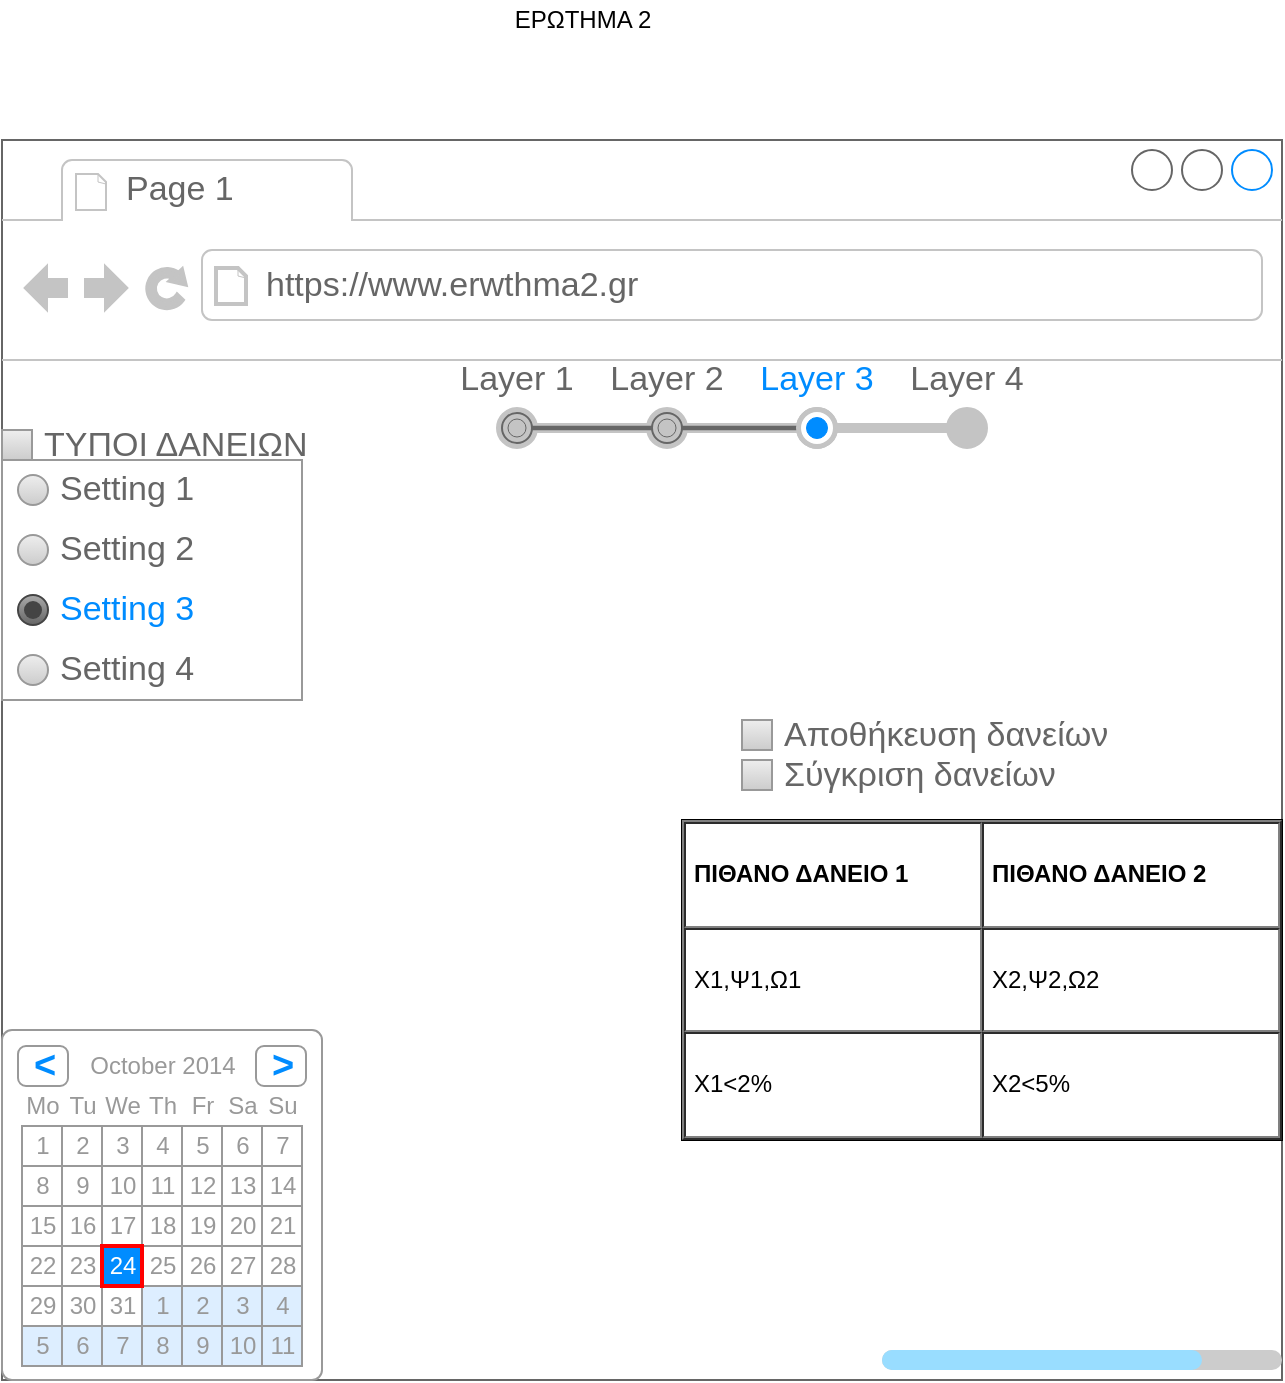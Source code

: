 <mxfile version="13.9.9" type="device"><diagram id="ZFHX9Sf89mii_00grvuQ" name="Page-1"><mxGraphModel dx="1422" dy="822" grid="1" gridSize="10" guides="1" tooltips="1" connect="1" arrows="1" fold="1" page="1" pageScale="1" pageWidth="827" pageHeight="1169" math="0" shadow="0"><root><mxCell id="0"/><mxCell id="1" parent="0"/><mxCell id="cUyATKxa28DiRk9lz5he-1" value="ΕΡΩΤΗΜΑ 2&lt;br&gt;" style="text;html=1;align=center;verticalAlign=middle;resizable=0;points=[];autosize=1;" vertex="1" parent="1"><mxGeometry x="400" y="70" width="80" height="20" as="geometry"/></mxCell><mxCell id="cUyATKxa28DiRk9lz5he-2" value="" style="strokeWidth=1;shadow=0;dashed=0;align=center;html=1;shape=mxgraph.mockup.containers.browserWindow;rSize=0;strokeColor=#666666;strokeColor2=#008cff;strokeColor3=#c4c4c4;mainText=,;recursiveResize=0;" vertex="1" parent="1"><mxGeometry x="150" y="140" width="640" height="620" as="geometry"/></mxCell><mxCell id="cUyATKxa28DiRk9lz5he-3" value="Page 1" style="strokeWidth=1;shadow=0;dashed=0;align=center;html=1;shape=mxgraph.mockup.containers.anchor;fontSize=17;fontColor=#666666;align=left;" vertex="1" parent="cUyATKxa28DiRk9lz5he-2"><mxGeometry x="60" y="12" width="110" height="26" as="geometry"/></mxCell><mxCell id="cUyATKxa28DiRk9lz5he-4" value="https://www.erwthma2.gr" style="strokeWidth=1;shadow=0;dashed=0;align=center;html=1;shape=mxgraph.mockup.containers.anchor;rSize=0;fontSize=17;fontColor=#666666;align=left;" vertex="1" parent="cUyATKxa28DiRk9lz5he-2"><mxGeometry x="130" y="60" width="250" height="26" as="geometry"/></mxCell><mxCell id="cUyATKxa28DiRk9lz5he-58" value="" style="strokeWidth=1;shadow=0;dashed=0;align=center;html=1;shape=mxgraph.mockup.forms.rrect;rSize=0;strokeColor=#999999;fillColor=#ffffff;recursiveResize=0;" vertex="1" parent="cUyATKxa28DiRk9lz5he-2"><mxGeometry y="160" width="150" height="120" as="geometry"/></mxCell><mxCell id="cUyATKxa28DiRk9lz5he-59" value="Setting 1" style="shape=ellipse;rSize=0;fillColor=#eeeeee;strokeColor=#999999;gradientColor=#cccccc;html=1;align=left;spacingLeft=4;fontSize=17;fontColor=#666666;labelPosition=right;" vertex="1" parent="cUyATKxa28DiRk9lz5he-58"><mxGeometry x="8" y="7.5" width="15" height="15" as="geometry"/></mxCell><mxCell id="cUyATKxa28DiRk9lz5he-60" value="Setting 2" style="shape=ellipse;rSize=0;fillColor=#eeeeee;strokeColor=#999999;gradientColor=#cccccc;html=1;align=left;spacingLeft=4;fontSize=17;fontColor=#666666;labelPosition=right;" vertex="1" parent="cUyATKxa28DiRk9lz5he-58"><mxGeometry x="8" y="37.5" width="15" height="15" as="geometry"/></mxCell><mxCell id="cUyATKxa28DiRk9lz5he-61" value="Setting 3" style="shape=ellipse;rSize=0;fillColor=#aaaaaa;strokeColor=#444444;gradientColor=#666666;html=1;align=left;spacingLeft=4;fontSize=17;fontColor=#008cff;labelPosition=right;" vertex="1" parent="cUyATKxa28DiRk9lz5he-58"><mxGeometry x="8" y="67.5" width="15" height="15" as="geometry"/></mxCell><mxCell id="cUyATKxa28DiRk9lz5he-62" value="" style="shape=ellipse;fillColor=#444444;strokeColor=none;html=1;" vertex="1" parent="cUyATKxa28DiRk9lz5he-61"><mxGeometry x="3" y="3" width="9" height="9" as="geometry"/></mxCell><mxCell id="cUyATKxa28DiRk9lz5he-63" value="Setting 4" style="shape=ellipse;rSize=0;fillColor=#eeeeee;strokeColor=#999999;gradientColor=#cccccc;html=1;align=left;spacingLeft=4;fontSize=17;fontColor=#666666;labelPosition=right;" vertex="1" parent="cUyATKxa28DiRk9lz5he-58"><mxGeometry x="8" y="97.5" width="15" height="15" as="geometry"/></mxCell><mxCell id="cUyATKxa28DiRk9lz5he-64" value="ΤΥΠΟΙ ΔΑΝΕΙΩΝ" style="strokeWidth=1;shadow=0;dashed=0;align=center;html=1;shape=mxgraph.mockup.forms.rrect;rSize=0;fillColor=#eeeeee;strokeColor=#999999;gradientColor=#cccccc;align=left;spacingLeft=4;fontSize=17;fontColor=#666666;labelPosition=right;" vertex="1" parent="cUyATKxa28DiRk9lz5he-2"><mxGeometry y="145" width="15" height="15" as="geometry"/></mxCell><mxCell id="cUyATKxa28DiRk9lz5he-5" value="" style="strokeWidth=1;shadow=0;dashed=0;align=center;html=1;shape=mxgraph.mockup.forms.rrect;rSize=5;strokeColor=#999999;fillColor=#ffffff;" vertex="1" parent="cUyATKxa28DiRk9lz5he-2"><mxGeometry y="445" width="160" height="175" as="geometry"/></mxCell><mxCell id="cUyATKxa28DiRk9lz5he-6" value="October 2014" style="strokeWidth=1;shadow=0;dashed=0;align=center;html=1;shape=mxgraph.mockup.forms.anchor;fontColor=#999999;" vertex="1" parent="cUyATKxa28DiRk9lz5he-5"><mxGeometry x="30" y="8" width="100" height="20" as="geometry"/></mxCell><mxCell id="cUyATKxa28DiRk9lz5he-7" value="&lt;" style="strokeWidth=1;shadow=0;dashed=0;align=center;html=1;shape=mxgraph.mockup.forms.rrect;rSize=4;strokeColor=#999999;fontColor=#008cff;fontSize=19;fontStyle=1;" vertex="1" parent="cUyATKxa28DiRk9lz5he-5"><mxGeometry x="8" y="8" width="25" height="20" as="geometry"/></mxCell><mxCell id="cUyATKxa28DiRk9lz5he-8" value="&gt;" style="strokeWidth=1;shadow=0;dashed=0;align=center;html=1;shape=mxgraph.mockup.forms.rrect;rSize=4;strokeColor=#999999;fontColor=#008cff;fontSize=19;fontStyle=1;" vertex="1" parent="cUyATKxa28DiRk9lz5he-5"><mxGeometry x="127" y="8" width="25" height="20" as="geometry"/></mxCell><mxCell id="cUyATKxa28DiRk9lz5he-9" value="Mo" style="strokeWidth=1;shadow=0;dashed=0;align=center;html=1;shape=mxgraph.mockup.forms.anchor;fontColor=#999999;" vertex="1" parent="cUyATKxa28DiRk9lz5he-5"><mxGeometry x="10" y="28" width="20" height="20" as="geometry"/></mxCell><mxCell id="cUyATKxa28DiRk9lz5he-10" value="Tu" style="strokeWidth=1;shadow=0;dashed=0;align=center;html=1;shape=mxgraph.mockup.forms.anchor;fontColor=#999999;" vertex="1" parent="cUyATKxa28DiRk9lz5he-5"><mxGeometry x="30" y="28" width="20" height="20" as="geometry"/></mxCell><mxCell id="cUyATKxa28DiRk9lz5he-11" value="We" style="strokeWidth=1;shadow=0;dashed=0;align=center;html=1;shape=mxgraph.mockup.forms.anchor;fontColor=#999999;" vertex="1" parent="cUyATKxa28DiRk9lz5he-5"><mxGeometry x="50" y="28" width="20" height="20" as="geometry"/></mxCell><mxCell id="cUyATKxa28DiRk9lz5he-12" value="Th" style="strokeWidth=1;shadow=0;dashed=0;align=center;html=1;shape=mxgraph.mockup.forms.anchor;fontColor=#999999;" vertex="1" parent="cUyATKxa28DiRk9lz5he-5"><mxGeometry x="70" y="28" width="20" height="20" as="geometry"/></mxCell><mxCell id="cUyATKxa28DiRk9lz5he-13" value="Fr" style="strokeWidth=1;shadow=0;dashed=0;align=center;html=1;shape=mxgraph.mockup.forms.anchor;fontColor=#999999;" vertex="1" parent="cUyATKxa28DiRk9lz5he-5"><mxGeometry x="90" y="28" width="20" height="20" as="geometry"/></mxCell><mxCell id="cUyATKxa28DiRk9lz5he-14" value="Sa" style="strokeWidth=1;shadow=0;dashed=0;align=center;html=1;shape=mxgraph.mockup.forms.anchor;fontColor=#999999;" vertex="1" parent="cUyATKxa28DiRk9lz5he-5"><mxGeometry x="110" y="28" width="20" height="20" as="geometry"/></mxCell><mxCell id="cUyATKxa28DiRk9lz5he-15" value="Su" style="strokeWidth=1;shadow=0;dashed=0;align=center;html=1;shape=mxgraph.mockup.forms.anchor;fontColor=#999999;" vertex="1" parent="cUyATKxa28DiRk9lz5he-5"><mxGeometry x="130" y="28" width="20" height="20" as="geometry"/></mxCell><mxCell id="cUyATKxa28DiRk9lz5he-16" value="1" style="strokeWidth=1;shadow=0;dashed=0;align=center;html=1;shape=mxgraph.mockup.forms.rrect;rSize=0;strokeColor=#999999;fontColor=#999999;" vertex="1" parent="cUyATKxa28DiRk9lz5he-5"><mxGeometry x="10" y="48" width="20" height="20" as="geometry"/></mxCell><mxCell id="cUyATKxa28DiRk9lz5he-17" value="2" style="strokeWidth=1;shadow=0;dashed=0;align=center;html=1;shape=mxgraph.mockup.forms.rrect;rSize=0;strokeColor=#999999;fontColor=#999999;" vertex="1" parent="cUyATKxa28DiRk9lz5he-5"><mxGeometry x="30" y="48" width="20" height="20" as="geometry"/></mxCell><mxCell id="cUyATKxa28DiRk9lz5he-18" value="3" style="strokeWidth=1;shadow=0;dashed=0;align=center;html=1;shape=mxgraph.mockup.forms.rrect;rSize=0;strokeColor=#999999;fontColor=#999999;" vertex="1" parent="cUyATKxa28DiRk9lz5he-5"><mxGeometry x="50" y="48" width="20" height="20" as="geometry"/></mxCell><mxCell id="cUyATKxa28DiRk9lz5he-19" value="4" style="strokeWidth=1;shadow=0;dashed=0;align=center;html=1;shape=mxgraph.mockup.forms.rrect;rSize=0;strokeColor=#999999;fontColor=#999999;" vertex="1" parent="cUyATKxa28DiRk9lz5he-5"><mxGeometry x="70" y="48" width="20" height="20" as="geometry"/></mxCell><mxCell id="cUyATKxa28DiRk9lz5he-20" value="5" style="strokeWidth=1;shadow=0;dashed=0;align=center;html=1;shape=mxgraph.mockup.forms.rrect;rSize=0;strokeColor=#999999;fontColor=#999999;" vertex="1" parent="cUyATKxa28DiRk9lz5he-5"><mxGeometry x="90" y="48" width="20" height="20" as="geometry"/></mxCell><mxCell id="cUyATKxa28DiRk9lz5he-21" value="6" style="strokeWidth=1;shadow=0;dashed=0;align=center;html=1;shape=mxgraph.mockup.forms.rrect;rSize=0;strokeColor=#999999;fontColor=#999999;" vertex="1" parent="cUyATKxa28DiRk9lz5he-5"><mxGeometry x="110" y="48" width="20" height="20" as="geometry"/></mxCell><mxCell id="cUyATKxa28DiRk9lz5he-22" value="7" style="strokeWidth=1;shadow=0;dashed=0;align=center;html=1;shape=mxgraph.mockup.forms.rrect;rSize=0;strokeColor=#999999;fontColor=#999999;" vertex="1" parent="cUyATKxa28DiRk9lz5he-5"><mxGeometry x="130" y="48" width="20" height="20" as="geometry"/></mxCell><mxCell id="cUyATKxa28DiRk9lz5he-23" value="8" style="strokeWidth=1;shadow=0;dashed=0;align=center;html=1;shape=mxgraph.mockup.forms.rrect;rSize=0;strokeColor=#999999;fontColor=#999999;" vertex="1" parent="cUyATKxa28DiRk9lz5he-5"><mxGeometry x="10" y="68" width="20" height="20" as="geometry"/></mxCell><mxCell id="cUyATKxa28DiRk9lz5he-24" value="9" style="strokeWidth=1;shadow=0;dashed=0;align=center;html=1;shape=mxgraph.mockup.forms.rrect;rSize=0;strokeColor=#999999;fontColor=#999999;" vertex="1" parent="cUyATKxa28DiRk9lz5he-5"><mxGeometry x="30" y="68" width="20" height="20" as="geometry"/></mxCell><mxCell id="cUyATKxa28DiRk9lz5he-25" value="10" style="strokeWidth=1;shadow=0;dashed=0;align=center;html=1;shape=mxgraph.mockup.forms.rrect;rSize=0;strokeColor=#999999;fontColor=#999999;" vertex="1" parent="cUyATKxa28DiRk9lz5he-5"><mxGeometry x="50" y="68" width="20" height="20" as="geometry"/></mxCell><mxCell id="cUyATKxa28DiRk9lz5he-26" value="11" style="strokeWidth=1;shadow=0;dashed=0;align=center;html=1;shape=mxgraph.mockup.forms.rrect;rSize=0;strokeColor=#999999;fontColor=#999999;" vertex="1" parent="cUyATKxa28DiRk9lz5he-5"><mxGeometry x="70" y="68" width="20" height="20" as="geometry"/></mxCell><mxCell id="cUyATKxa28DiRk9lz5he-27" value="12" style="strokeWidth=1;shadow=0;dashed=0;align=center;html=1;shape=mxgraph.mockup.forms.rrect;rSize=0;strokeColor=#999999;fontColor=#999999;" vertex="1" parent="cUyATKxa28DiRk9lz5he-5"><mxGeometry x="90" y="68" width="20" height="20" as="geometry"/></mxCell><mxCell id="cUyATKxa28DiRk9lz5he-28" value="13" style="strokeWidth=1;shadow=0;dashed=0;align=center;html=1;shape=mxgraph.mockup.forms.rrect;rSize=0;strokeColor=#999999;fontColor=#999999;" vertex="1" parent="cUyATKxa28DiRk9lz5he-5"><mxGeometry x="110" y="68" width="20" height="20" as="geometry"/></mxCell><mxCell id="cUyATKxa28DiRk9lz5he-29" value="14" style="strokeWidth=1;shadow=0;dashed=0;align=center;html=1;shape=mxgraph.mockup.forms.rrect;rSize=0;strokeColor=#999999;fontColor=#999999;" vertex="1" parent="cUyATKxa28DiRk9lz5he-5"><mxGeometry x="130" y="68" width="20" height="20" as="geometry"/></mxCell><mxCell id="cUyATKxa28DiRk9lz5he-30" value="15" style="strokeWidth=1;shadow=0;dashed=0;align=center;html=1;shape=mxgraph.mockup.forms.rrect;rSize=0;strokeColor=#999999;fontColor=#999999;" vertex="1" parent="cUyATKxa28DiRk9lz5he-5"><mxGeometry x="10" y="88" width="20" height="20" as="geometry"/></mxCell><mxCell id="cUyATKxa28DiRk9lz5he-31" value="16" style="strokeWidth=1;shadow=0;dashed=0;align=center;html=1;shape=mxgraph.mockup.forms.rrect;rSize=0;strokeColor=#999999;fontColor=#999999;" vertex="1" parent="cUyATKxa28DiRk9lz5he-5"><mxGeometry x="30" y="88" width="20" height="20" as="geometry"/></mxCell><mxCell id="cUyATKxa28DiRk9lz5he-32" value="17" style="strokeWidth=1;shadow=0;dashed=0;align=center;html=1;shape=mxgraph.mockup.forms.rrect;rSize=0;strokeColor=#999999;fontColor=#999999;" vertex="1" parent="cUyATKxa28DiRk9lz5he-5"><mxGeometry x="50" y="88" width="20" height="20" as="geometry"/></mxCell><mxCell id="cUyATKxa28DiRk9lz5he-33" value="18" style="strokeWidth=1;shadow=0;dashed=0;align=center;html=1;shape=mxgraph.mockup.forms.rrect;rSize=0;strokeColor=#999999;fontColor=#999999;" vertex="1" parent="cUyATKxa28DiRk9lz5he-5"><mxGeometry x="70" y="88" width="20" height="20" as="geometry"/></mxCell><mxCell id="cUyATKxa28DiRk9lz5he-34" value="19" style="strokeWidth=1;shadow=0;dashed=0;align=center;html=1;shape=mxgraph.mockup.forms.rrect;rSize=0;strokeColor=#999999;fontColor=#999999;" vertex="1" parent="cUyATKxa28DiRk9lz5he-5"><mxGeometry x="90" y="88" width="20" height="20" as="geometry"/></mxCell><mxCell id="cUyATKxa28DiRk9lz5he-35" value="20" style="strokeWidth=1;shadow=0;dashed=0;align=center;html=1;shape=mxgraph.mockup.forms.rrect;rSize=0;strokeColor=#999999;fontColor=#999999;" vertex="1" parent="cUyATKxa28DiRk9lz5he-5"><mxGeometry x="110" y="88" width="20" height="20" as="geometry"/></mxCell><mxCell id="cUyATKxa28DiRk9lz5he-36" value="21" style="strokeWidth=1;shadow=0;dashed=0;align=center;html=1;shape=mxgraph.mockup.forms.rrect;rSize=0;strokeColor=#999999;fontColor=#999999;" vertex="1" parent="cUyATKxa28DiRk9lz5he-5"><mxGeometry x="130" y="88" width="20" height="20" as="geometry"/></mxCell><mxCell id="cUyATKxa28DiRk9lz5he-37" value="22" style="strokeWidth=1;shadow=0;dashed=0;align=center;html=1;shape=mxgraph.mockup.forms.rrect;rSize=0;strokeColor=#999999;fontColor=#999999;" vertex="1" parent="cUyATKxa28DiRk9lz5he-5"><mxGeometry x="10" y="108" width="20" height="20" as="geometry"/></mxCell><mxCell id="cUyATKxa28DiRk9lz5he-38" value="23" style="strokeWidth=1;shadow=0;dashed=0;align=center;html=1;shape=mxgraph.mockup.forms.rrect;rSize=0;strokeColor=#999999;fontColor=#999999;" vertex="1" parent="cUyATKxa28DiRk9lz5he-5"><mxGeometry x="30" y="108" width="20" height="20" as="geometry"/></mxCell><mxCell id="cUyATKxa28DiRk9lz5he-39" value="25" style="strokeWidth=1;shadow=0;dashed=0;align=center;html=1;shape=mxgraph.mockup.forms.rrect;rSize=0;strokeColor=#999999;fontColor=#999999;" vertex="1" parent="cUyATKxa28DiRk9lz5he-5"><mxGeometry x="70" y="108" width="20" height="20" as="geometry"/></mxCell><mxCell id="cUyATKxa28DiRk9lz5he-40" value="26" style="strokeWidth=1;shadow=0;dashed=0;align=center;html=1;shape=mxgraph.mockup.forms.rrect;rSize=0;strokeColor=#999999;fontColor=#999999;" vertex="1" parent="cUyATKxa28DiRk9lz5he-5"><mxGeometry x="90" y="108" width="20" height="20" as="geometry"/></mxCell><mxCell id="cUyATKxa28DiRk9lz5he-41" value="27" style="strokeWidth=1;shadow=0;dashed=0;align=center;html=1;shape=mxgraph.mockup.forms.rrect;rSize=0;strokeColor=#999999;fontColor=#999999;" vertex="1" parent="cUyATKxa28DiRk9lz5he-5"><mxGeometry x="110" y="108" width="20" height="20" as="geometry"/></mxCell><mxCell id="cUyATKxa28DiRk9lz5he-42" value="28" style="strokeWidth=1;shadow=0;dashed=0;align=center;html=1;shape=mxgraph.mockup.forms.rrect;rSize=0;strokeColor=#999999;fontColor=#999999;" vertex="1" parent="cUyATKxa28DiRk9lz5he-5"><mxGeometry x="130" y="108" width="20" height="20" as="geometry"/></mxCell><mxCell id="cUyATKxa28DiRk9lz5he-43" value="29" style="strokeWidth=1;shadow=0;dashed=0;align=center;html=1;shape=mxgraph.mockup.forms.rrect;rSize=0;strokeColor=#999999;fontColor=#999999;" vertex="1" parent="cUyATKxa28DiRk9lz5he-5"><mxGeometry x="10" y="128" width="20" height="20" as="geometry"/></mxCell><mxCell id="cUyATKxa28DiRk9lz5he-44" value="30" style="strokeWidth=1;shadow=0;dashed=0;align=center;html=1;shape=mxgraph.mockup.forms.rrect;rSize=0;strokeColor=#999999;fontColor=#999999;" vertex="1" parent="cUyATKxa28DiRk9lz5he-5"><mxGeometry x="30" y="128" width="20" height="20" as="geometry"/></mxCell><mxCell id="cUyATKxa28DiRk9lz5he-45" value="31" style="strokeWidth=1;shadow=0;dashed=0;align=center;html=1;shape=mxgraph.mockup.forms.rrect;rSize=0;strokeColor=#999999;fontColor=#999999;" vertex="1" parent="cUyATKxa28DiRk9lz5he-5"><mxGeometry x="50" y="128" width="20" height="20" as="geometry"/></mxCell><mxCell id="cUyATKxa28DiRk9lz5he-46" value="1" style="strokeWidth=1;shadow=0;dashed=0;align=center;html=1;shape=mxgraph.mockup.forms.rrect;rSize=0;strokeColor=#999999;fontColor=#999999;fillColor=#ddeeff;" vertex="1" parent="cUyATKxa28DiRk9lz5he-5"><mxGeometry x="70" y="128" width="20" height="20" as="geometry"/></mxCell><mxCell id="cUyATKxa28DiRk9lz5he-47" value="2" style="strokeWidth=1;shadow=0;dashed=0;align=center;html=1;shape=mxgraph.mockup.forms.rrect;rSize=0;strokeColor=#999999;fontColor=#999999;fillColor=#ddeeff;" vertex="1" parent="cUyATKxa28DiRk9lz5he-5"><mxGeometry x="90" y="128" width="20" height="20" as="geometry"/></mxCell><mxCell id="cUyATKxa28DiRk9lz5he-48" value="3" style="strokeWidth=1;shadow=0;dashed=0;align=center;html=1;shape=mxgraph.mockup.forms.rrect;rSize=0;strokeColor=#999999;fontColor=#999999;fillColor=#ddeeff;" vertex="1" parent="cUyATKxa28DiRk9lz5he-5"><mxGeometry x="110" y="128" width="20" height="20" as="geometry"/></mxCell><mxCell id="cUyATKxa28DiRk9lz5he-49" value="4" style="strokeWidth=1;shadow=0;dashed=0;align=center;html=1;shape=mxgraph.mockup.forms.rrect;rSize=0;strokeColor=#999999;fontColor=#999999;fillColor=#ddeeff;" vertex="1" parent="cUyATKxa28DiRk9lz5he-5"><mxGeometry x="130" y="128" width="20" height="20" as="geometry"/></mxCell><mxCell id="cUyATKxa28DiRk9lz5he-50" value="5" style="strokeWidth=1;shadow=0;dashed=0;align=center;html=1;shape=mxgraph.mockup.forms.rrect;rSize=0;strokeColor=#999999;fontColor=#999999;fillColor=#ddeeff;" vertex="1" parent="cUyATKxa28DiRk9lz5he-5"><mxGeometry x="10" y="148" width="20" height="20" as="geometry"/></mxCell><mxCell id="cUyATKxa28DiRk9lz5he-51" value="6" style="strokeWidth=1;shadow=0;dashed=0;align=center;html=1;shape=mxgraph.mockup.forms.rrect;rSize=0;strokeColor=#999999;fontColor=#999999;fillColor=#ddeeff;" vertex="1" parent="cUyATKxa28DiRk9lz5he-5"><mxGeometry x="30" y="148" width="20" height="20" as="geometry"/></mxCell><mxCell id="cUyATKxa28DiRk9lz5he-52" value="7" style="strokeWidth=1;shadow=0;dashed=0;align=center;html=1;shape=mxgraph.mockup.forms.rrect;rSize=0;strokeColor=#999999;fontColor=#999999;fillColor=#ddeeff;" vertex="1" parent="cUyATKxa28DiRk9lz5he-5"><mxGeometry x="50" y="148" width="20" height="20" as="geometry"/></mxCell><mxCell id="cUyATKxa28DiRk9lz5he-53" value="8" style="strokeWidth=1;shadow=0;dashed=0;align=center;html=1;shape=mxgraph.mockup.forms.rrect;rSize=0;strokeColor=#999999;fontColor=#999999;fillColor=#ddeeff;" vertex="1" parent="cUyATKxa28DiRk9lz5he-5"><mxGeometry x="70" y="148" width="20" height="20" as="geometry"/></mxCell><mxCell id="cUyATKxa28DiRk9lz5he-54" value="9" style="strokeWidth=1;shadow=0;dashed=0;align=center;html=1;shape=mxgraph.mockup.forms.rrect;rSize=0;strokeColor=#999999;fontColor=#999999;fillColor=#ddeeff;" vertex="1" parent="cUyATKxa28DiRk9lz5he-5"><mxGeometry x="90" y="148" width="20" height="20" as="geometry"/></mxCell><mxCell id="cUyATKxa28DiRk9lz5he-55" value="10" style="strokeWidth=1;shadow=0;dashed=0;align=center;html=1;shape=mxgraph.mockup.forms.rrect;rSize=0;strokeColor=#999999;fontColor=#999999;fillColor=#ddeeff;" vertex="1" parent="cUyATKxa28DiRk9lz5he-5"><mxGeometry x="110" y="148" width="20" height="20" as="geometry"/></mxCell><mxCell id="cUyATKxa28DiRk9lz5he-56" value="11" style="strokeWidth=1;shadow=0;dashed=0;align=center;html=1;shape=mxgraph.mockup.forms.rrect;rSize=0;strokeColor=#999999;fontColor=#999999;fillColor=#ddeeff;" vertex="1" parent="cUyATKxa28DiRk9lz5he-5"><mxGeometry x="130" y="148" width="20" height="20" as="geometry"/></mxCell><mxCell id="cUyATKxa28DiRk9lz5he-57" value="24" style="strokeWidth=1;shadow=0;dashed=0;align=center;html=1;shape=mxgraph.mockup.forms.rrect;rSize=0;strokeColor=#ff0000;fontColor=#ffffff;strokeWidth=2;fillColor=#008cff;" vertex="1" parent="cUyATKxa28DiRk9lz5he-5"><mxGeometry x="50" y="108" width="20" height="20" as="geometry"/></mxCell><mxCell id="cUyATKxa28DiRk9lz5he-65" value="&lt;table border=&quot;0&quot; cellpadding=&quot;0&quot; cellspacing=&quot;0&quot; width=&quot;100%&quot; height=&quot;100%&quot; style=&quot;font-size:1em;&quot;&gt;&lt;tr height=&quot;0%&quot;&gt;&lt;td width=&quot;25%&quot;&gt;Layer 1&lt;/td&gt;&lt;td width=&quot;25%&quot;&gt;Layer 2&lt;/td&gt;&lt;td width=&quot;25%&quot; style=&quot;color:#008cff;&quot;&gt;Layer 3&lt;/td&gt;&lt;td width=&quot;25%&quot;&gt;Layer 4&lt;/td&gt;&lt;/tr&gt;&lt;tr height=&quot;100%&quot;&gt;&lt;td/&gt;&lt;/tr&gt;&lt;/table&gt;" style="strokeWidth=1;shadow=0;dashed=0;align=center;html=1;shape=mxgraph.mockup.navigation.stepBar;strokeColor=#c4c4c4;textColor=#666666;textColor2=#008cff;mainText=,,+,;textSize=17;fillColor=#666666;overflow=fill;fontSize=17;fontColor=#666666;" vertex="1" parent="cUyATKxa28DiRk9lz5he-2"><mxGeometry x="220" y="110" width="300" height="50" as="geometry"/></mxCell><mxCell id="cUyATKxa28DiRk9lz5he-66" value="&lt;table cellpadding=&quot;4&quot; cellspacing=&quot;0&quot; border=&quot;1&quot; style=&quot;font-size: 1em ; width: 100% ; height: 100%&quot;&gt;&lt;tbody&gt;&lt;tr&gt;&lt;th&gt;ΠΙΘΑΝΟ ΔΑΝΕΙΟ 1&lt;/th&gt;&lt;th&gt;ΠΙΘΑΝΟ ΔΑΝΕΙΟ 2&lt;/th&gt;&lt;/tr&gt;&lt;tr&gt;&lt;td&gt;Χ1,Ψ1,Ω1&lt;/td&gt;&lt;td&gt;Χ2,Ψ2,Ω2&lt;/td&gt;&lt;/tr&gt;&lt;tr&gt;&lt;td&gt;Χ1&amp;lt;2%&lt;/td&gt;&lt;td&gt;Χ2&amp;lt;5%&lt;/td&gt;&lt;/tr&gt;&lt;/tbody&gt;&lt;/table&gt; " style="verticalAlign=top;align=left;overflow=fill;fontSize=12;fontFamily=Helvetica;html=1" vertex="1" parent="cUyATKxa28DiRk9lz5he-2"><mxGeometry x="340" y="340" width="300" height="160" as="geometry"/></mxCell><mxCell id="cUyATKxa28DiRk9lz5he-67" value="Αποθήκευση δανείων" style="strokeWidth=1;shadow=0;dashed=0;align=center;html=1;shape=mxgraph.mockup.forms.rrect;rSize=0;fillColor=#eeeeee;strokeColor=#999999;gradientColor=#cccccc;align=left;spacingLeft=4;fontSize=17;fontColor=#666666;labelPosition=right;" vertex="1" parent="cUyATKxa28DiRk9lz5he-2"><mxGeometry x="370" y="290" width="15" height="15" as="geometry"/></mxCell><mxCell id="cUyATKxa28DiRk9lz5he-68" value="Σύγκριση δανείων" style="strokeWidth=1;shadow=0;dashed=0;align=center;html=1;shape=mxgraph.mockup.forms.rrect;rSize=0;fillColor=#eeeeee;strokeColor=#999999;gradientColor=#cccccc;align=left;spacingLeft=4;fontSize=17;fontColor=#666666;labelPosition=right;" vertex="1" parent="cUyATKxa28DiRk9lz5he-2"><mxGeometry x="370" y="310" width="15" height="15" as="geometry"/></mxCell><mxCell id="cUyATKxa28DiRk9lz5he-69" value="" style="verticalLabelPosition=bottom;shadow=0;dashed=0;align=center;html=1;verticalAlign=top;strokeWidth=1;shape=mxgraph.mockup.misc.progressBar;fillColor=#cccccc;strokeColor=none;fillColor2=#99ddff;barPos=80;" vertex="1" parent="cUyATKxa28DiRk9lz5he-2"><mxGeometry x="440" y="600" width="200" height="20" as="geometry"/></mxCell></root></mxGraphModel></diagram></mxfile>